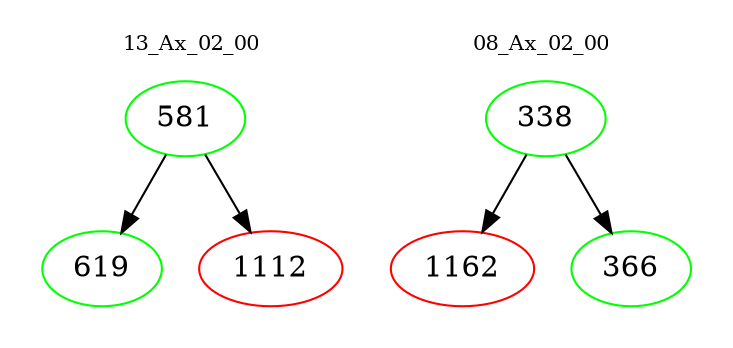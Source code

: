 digraph{
subgraph cluster_0 {
color = white
label = "13_Ax_02_00";
fontsize=10;
T0_581 [label="581", color="green"]
T0_581 -> T0_619 [color="black"]
T0_619 [label="619", color="green"]
T0_581 -> T0_1112 [color="black"]
T0_1112 [label="1112", color="red"]
}
subgraph cluster_1 {
color = white
label = "08_Ax_02_00";
fontsize=10;
T1_338 [label="338", color="green"]
T1_338 -> T1_1162 [color="black"]
T1_1162 [label="1162", color="red"]
T1_338 -> T1_366 [color="black"]
T1_366 [label="366", color="green"]
}
}
